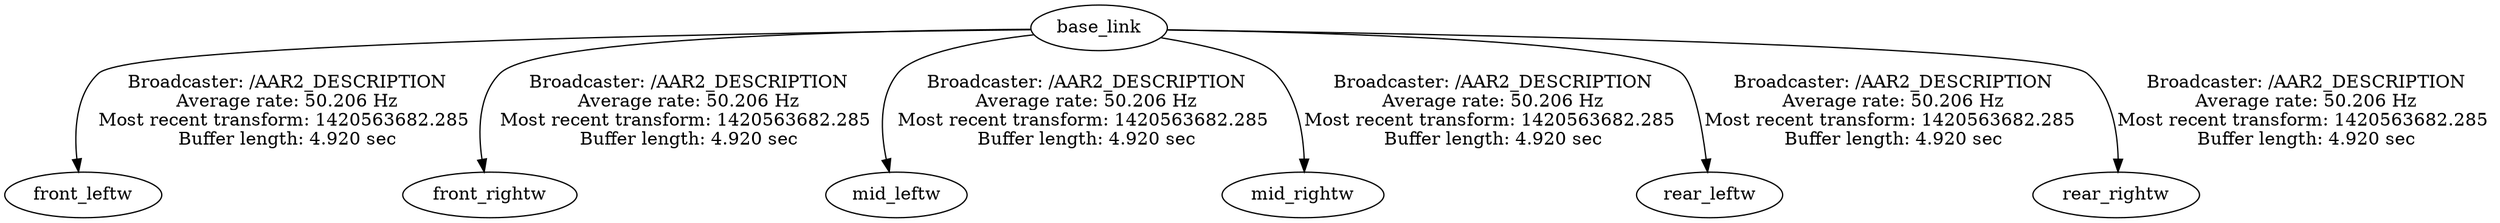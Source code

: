 digraph G {
"base_link" -> "front_leftw"[label="Broadcaster: /AAR2_DESCRIPTION\nAverage rate: 50.206 Hz\nMost recent transform: 1420563682.285 \nBuffer length: 4.920 sec\n"];
"base_link" -> "front_rightw"[label="Broadcaster: /AAR2_DESCRIPTION\nAverage rate: 50.206 Hz\nMost recent transform: 1420563682.285 \nBuffer length: 4.920 sec\n"];
"base_link" -> "mid_leftw"[label="Broadcaster: /AAR2_DESCRIPTION\nAverage rate: 50.206 Hz\nMost recent transform: 1420563682.285 \nBuffer length: 4.920 sec\n"];
"base_link" -> "mid_rightw"[label="Broadcaster: /AAR2_DESCRIPTION\nAverage rate: 50.206 Hz\nMost recent transform: 1420563682.285 \nBuffer length: 4.920 sec\n"];
"base_link" -> "rear_leftw"[label="Broadcaster: /AAR2_DESCRIPTION\nAverage rate: 50.206 Hz\nMost recent transform: 1420563682.285 \nBuffer length: 4.920 sec\n"];
"base_link" -> "rear_rightw"[label="Broadcaster: /AAR2_DESCRIPTION\nAverage rate: 50.206 Hz\nMost recent transform: 1420563682.285 \nBuffer length: 4.920 sec\n"];
}
